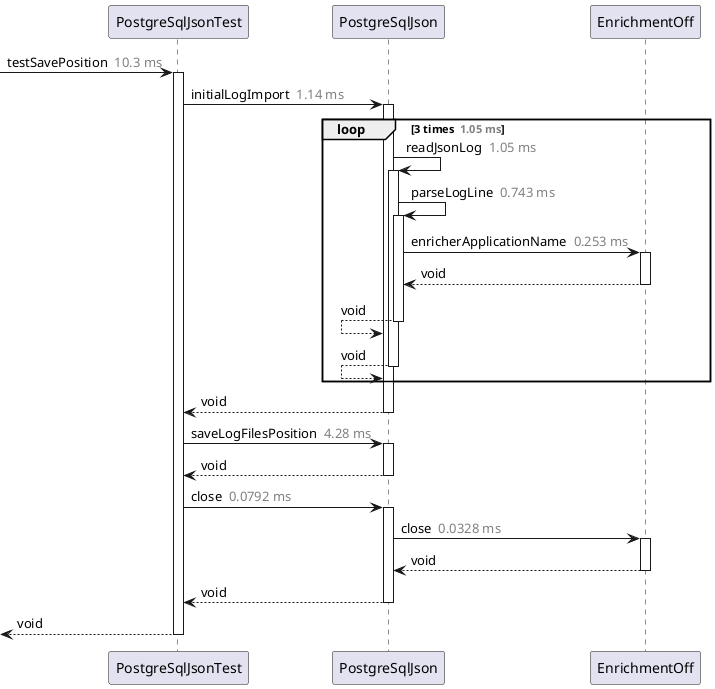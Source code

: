 @startuml

participant PostgreSqlJsonTest as "PostgreSqlJsonTest"
participant PostgreSqlJson as "PostgreSqlJson"
participant EnrichmentOff as "EnrichmentOff"
  [->PostgreSqlJsonTest: testSavePosition <color:gray> 10.3 ms</color>
  activate PostgreSqlJsonTest
    PostgreSqlJsonTest->PostgreSqlJson: initialLogImport <color:gray> 1.14 ms</color>
    activate PostgreSqlJson
      Loop 3 times <color:gray> 1.05 ms</color>
        PostgreSqlJson->PostgreSqlJson: readJsonLog <color:gray> 1.05 ms</color>
        activate PostgreSqlJson
          PostgreSqlJson->PostgreSqlJson: parseLogLine <color:gray> 0.743 ms</color>
          activate PostgreSqlJson
            PostgreSqlJson->EnrichmentOff: enricherApplicationName <color:gray> 0.253 ms</color>
            activate EnrichmentOff
            PostgreSqlJson<--EnrichmentOff: void
            deactivate EnrichmentOff
          PostgreSqlJson<--PostgreSqlJson: void
          deactivate PostgreSqlJson
        PostgreSqlJson<--PostgreSqlJson: void
        deactivate PostgreSqlJson
      End
    PostgreSqlJsonTest<--PostgreSqlJson: void
    deactivate PostgreSqlJson
    PostgreSqlJsonTest->PostgreSqlJson: saveLogFilesPosition <color:gray> 4.28 ms</color>
    activate PostgreSqlJson
    PostgreSqlJsonTest<--PostgreSqlJson: void
    deactivate PostgreSqlJson
    PostgreSqlJsonTest->PostgreSqlJson: close <color:gray> 0.0792 ms</color>
    activate PostgreSqlJson
      PostgreSqlJson->EnrichmentOff: close <color:gray> 0.0328 ms</color>
      activate EnrichmentOff
      PostgreSqlJson<--EnrichmentOff: void
      deactivate EnrichmentOff
    PostgreSqlJsonTest<--PostgreSqlJson: void
    deactivate PostgreSqlJson
  [<--PostgreSqlJsonTest: void
  deactivate PostgreSqlJsonTest
@enduml